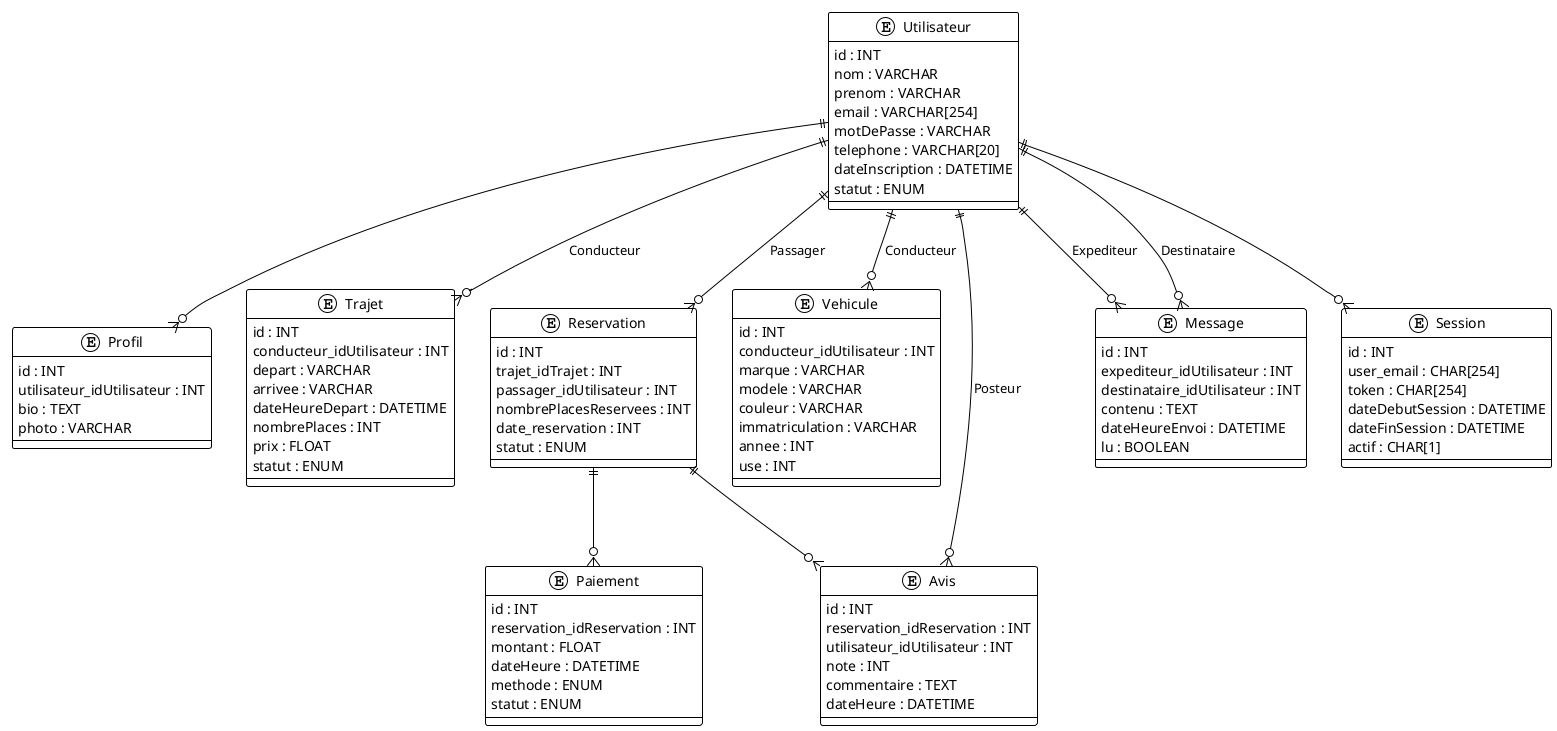 @startuml
!theme plain

' Entités
entity Utilisateur {
    id : INT
    nom : VARCHAR
    prenom : VARCHAR
    email : VARCHAR[254]
    motDePasse : VARCHAR
    telephone : VARCHAR[20]
    dateInscription : DATETIME
    statut : ENUM
}

entity Profil {
    id : INT
    utilisateur_idUtilisateur : INT
    bio : TEXT
    photo : VARCHAR
}

entity Trajet {
    id : INT
    conducteur_idUtilisateur : INT
    depart : VARCHAR
    arrivee : VARCHAR
    dateHeureDepart : DATETIME
    nombrePlaces : INT
    prix : FLOAT
    statut : ENUM
}

entity Reservation {
    id : INT
    trajet_idTrajet : INT
    passager_idUtilisateur : INT
    nombrePlacesReservees : INT
    date_reservation : INT
    statut : ENUM
}

entity Vehicule {
    id : INT
    conducteur_idUtilisateur : INT
    marque : VARCHAR
    modele : VARCHAR
    couleur : VARCHAR
    immatriculation : VARCHAR
    annee : INT
    use : INT
}

entity Paiement {
    id : INT
    reservation_idReservation : INT
    montant : FLOAT
    dateHeure : DATETIME
    methode : ENUM
    statut : ENUM
}

entity Avis {
    id : INT
    reservation_idReservation : INT
    utilisateur_idUtilisateur : INT
    note : INT
    commentaire : TEXT
    dateHeure : DATETIME
}

entity Message {
    id : INT
    expediteur_idUtilisateur : INT
    destinataire_idUtilisateur : INT
    contenu : TEXT
    dateHeureEnvoi : DATETIME
    lu : BOOLEAN
}

entity Session {
    id : INT
    user_email : CHAR[254]
    token : CHAR[254]
    dateDebutSession : DATETIME
    dateFinSession : DATETIME
    actif : CHAR[1]
}

' Relations
Utilisateur ||--o{ Profil : ""
Utilisateur ||--o{ Trajet : "Conducteur"
Utilisateur ||--o{ Reservation : "Passager"
Utilisateur ||--o{ Vehicule : "Conducteur"
Reservation ||--o{ Paiement : ""
Reservation ||--o{ Avis : ""
Utilisateur ||--o{ Avis : "Posteur"
Utilisateur ||--o{ Message : "Expediteur"
Utilisateur ||--o{ Message : "Destinataire"
Utilisateur ||--o{ Session : ""

@enduml